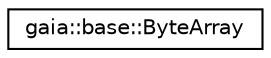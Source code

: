 digraph G
{
  edge [fontname="Helvetica",fontsize="10",labelfontname="Helvetica",labelfontsize="10"];
  node [fontname="Helvetica",fontsize="10",shape=record];
  rankdir=LR;
  Node1 [label="gaia::base::ByteArray",height=0.2,width=0.4,color="black", fillcolor="white", style="filled",URL="$d0/d04/classgaia_1_1base_1_1_byte_array.html"];
}
